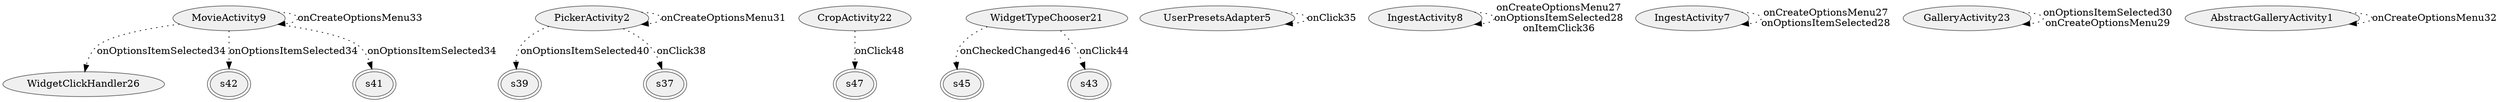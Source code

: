 digraph {
fontname="Helvetica";
node[style="filled,solid", colorscheme=greys3, fillcolor=1, color=3];
WidgetClickHandler26;
s42[peripheries=2];
s39[peripheries=2];
s47[peripheries=2];
s45[peripheries=2];
UserPresetsAdapter5;
IngestActivity8;
WidgetTypeChooser21;
CropActivity22;
IngestActivity7;
s37[peripheries=2];
PickerActivity2;
GalleryActivity23;
AbstractGalleryActivity1;
s41[peripheries=2];
s43[peripheries=2];
MovieActivity9;
IngestActivity7 -> IngestActivity7[label="onCreateOptionsMenu27
onOptionsItemSelected28",style=dotted];
GalleryActivity23 -> GalleryActivity23[label="onOptionsItemSelected30
onCreateOptionsMenu29",style=dotted];
PickerActivity2 -> s37[label="onClick38",style=dotted];
PickerActivity2 -> s39[label="onOptionsItemSelected40",style=dotted];
PickerActivity2 -> PickerActivity2[label="onCreateOptionsMenu31",style=dotted];
AbstractGalleryActivity1 -> AbstractGalleryActivity1[label="onCreateOptionsMenu32",style=dotted];
MovieActivity9 -> WidgetClickHandler26[label="onOptionsItemSelected34",style=dotted];
MovieActivity9 -> s42[label="onOptionsItemSelected34",style=dotted];
MovieActivity9 -> s41[label="onOptionsItemSelected34",style=dotted];
MovieActivity9 -> MovieActivity9[label="onCreateOptionsMenu33",style=dotted];
UserPresetsAdapter5 -> UserPresetsAdapter5[label="onClick35",style=dotted];
WidgetTypeChooser21 -> s43[label="onClick44",style=dotted];
WidgetTypeChooser21 -> s45[label="onCheckedChanged46",style=dotted];
IngestActivity8 -> IngestActivity8[label="onCreateOptionsMenu27
onOptionsItemSelected28
onItemClick36",style=dotted];
CropActivity22 -> s47[label="onClick48",style=dotted];
}